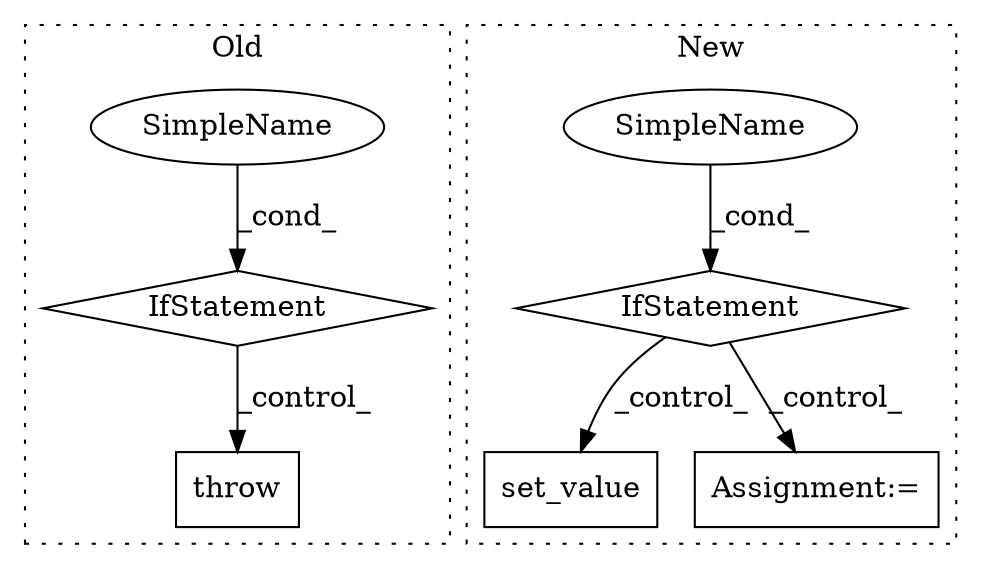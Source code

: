 digraph G {
subgraph cluster0 {
1 [label="throw" a="53" s="6958" l="6" shape="box"];
3 [label="IfStatement" a="25" s="6928,6948" l="4,2" shape="diamond"];
5 [label="SimpleName" a="42" s="" l="" shape="ellipse"];
label = "Old";
style="dotted";
}
subgraph cluster1 {
2 [label="set_value" a="32" s="8033,8105" l="10,1" shape="box"];
4 [label="IfStatement" a="25" s="7905,7923" l="4,2" shape="diamond"];
6 [label="SimpleName" a="42" s="" l="" shape="ellipse"];
7 [label="Assignment:=" a="7" s="8501,8636" l="89,2" shape="box"];
label = "New";
style="dotted";
}
3 -> 1 [label="_control_"];
4 -> 7 [label="_control_"];
4 -> 2 [label="_control_"];
5 -> 3 [label="_cond_"];
6 -> 4 [label="_cond_"];
}